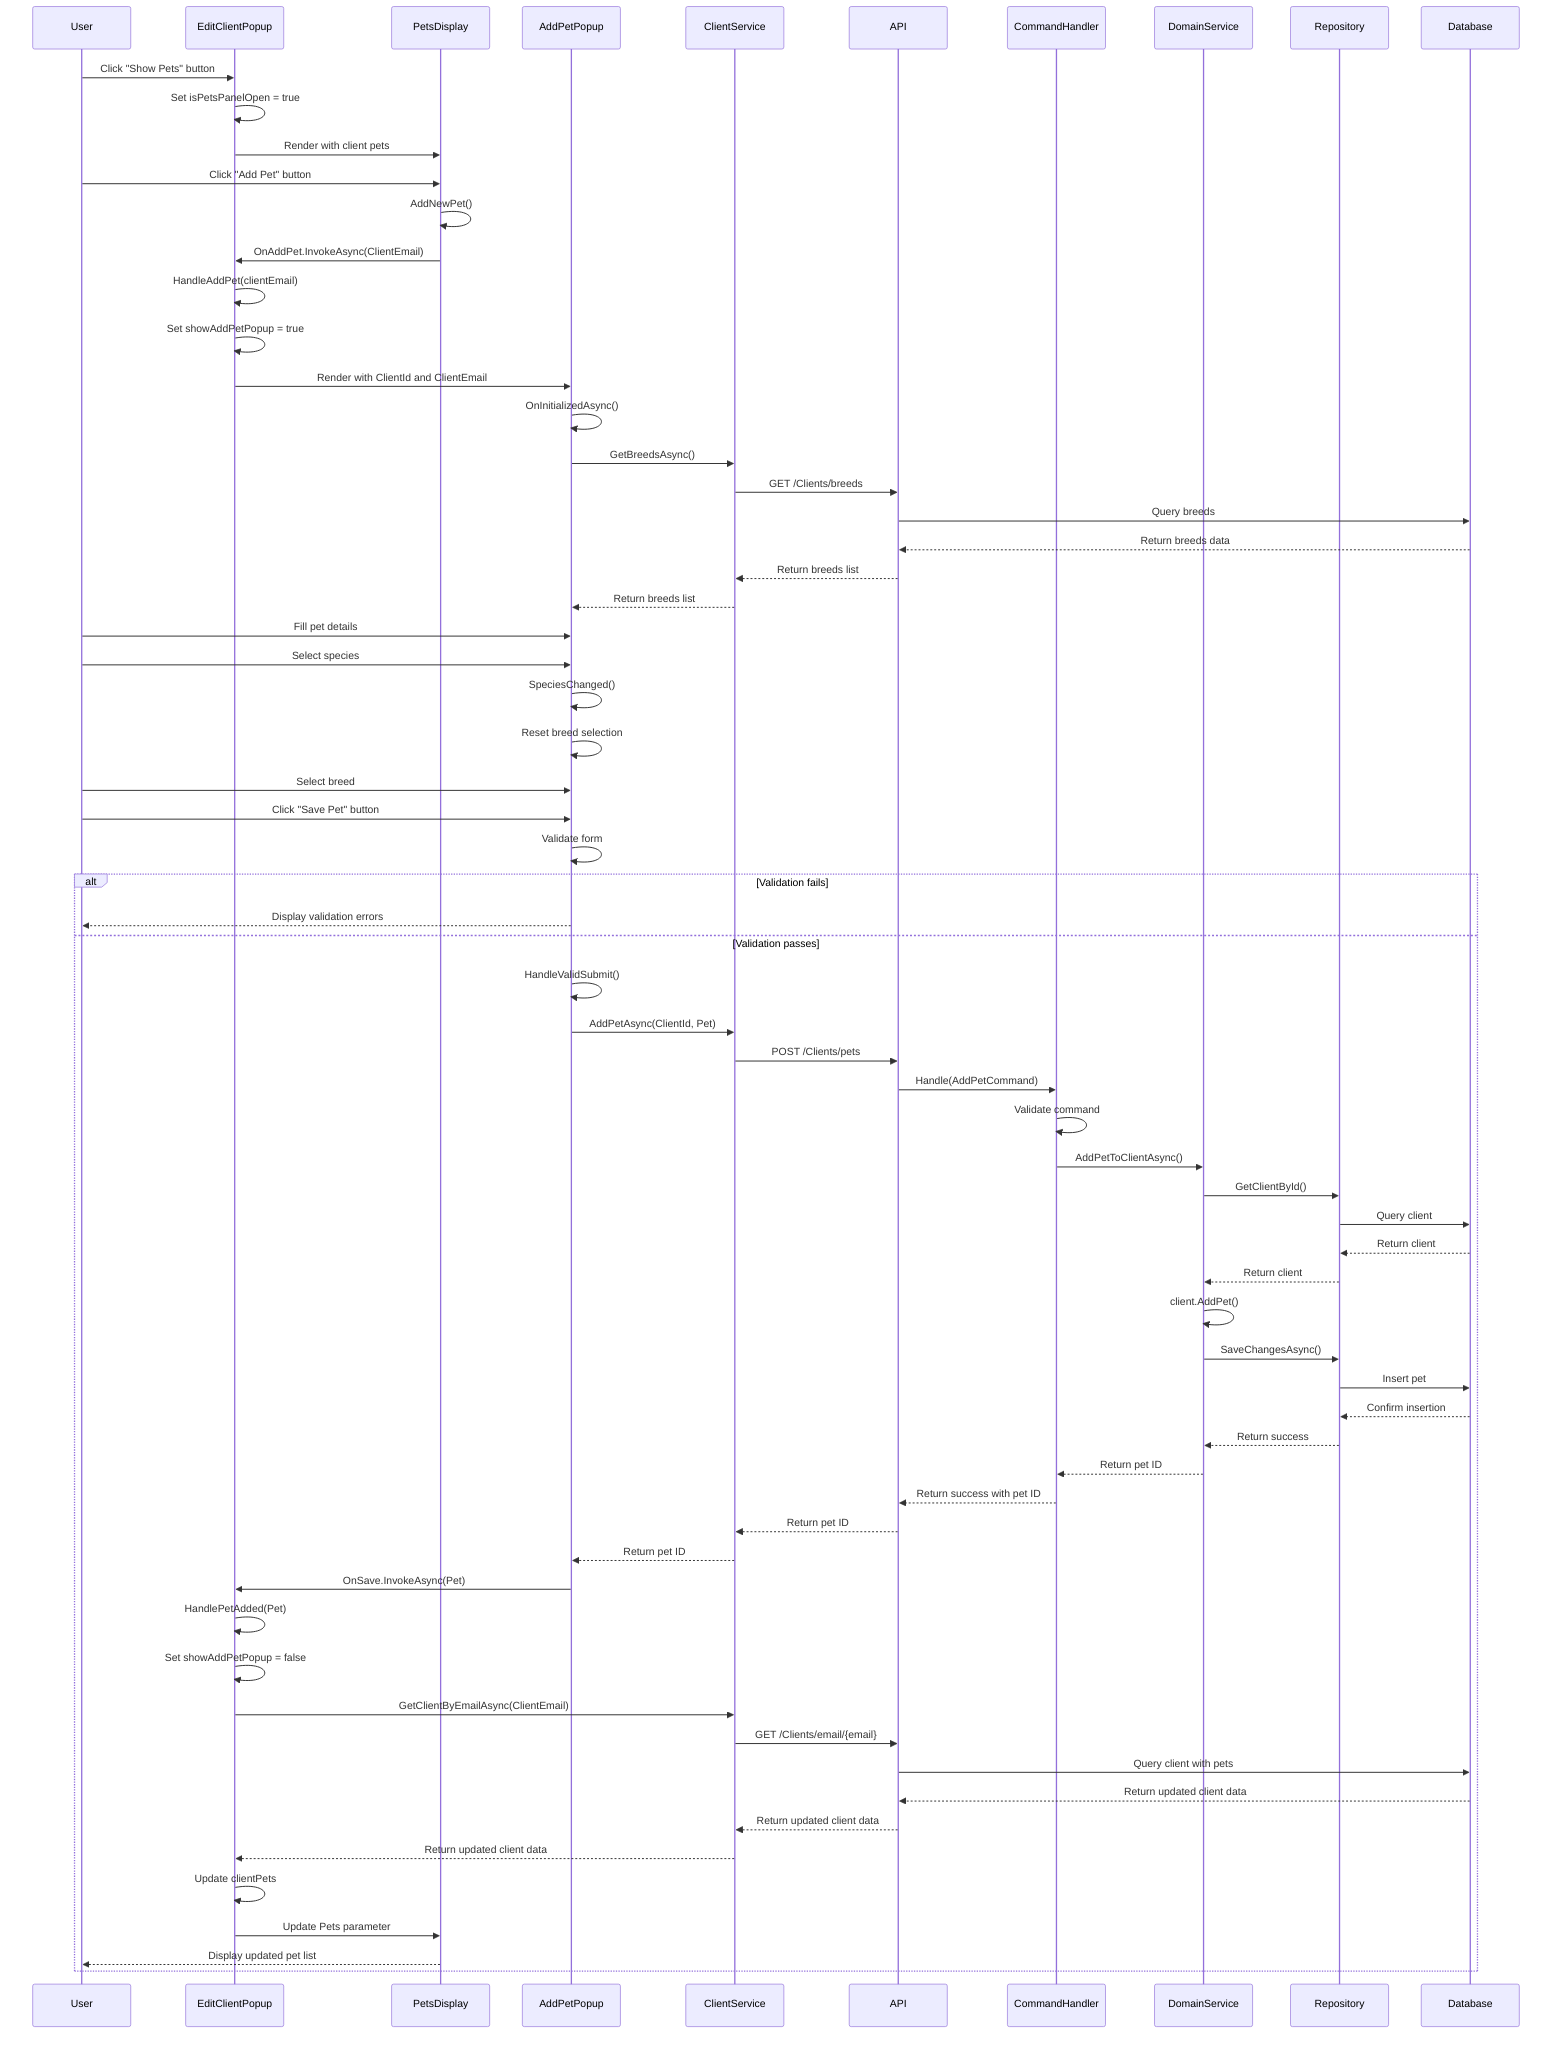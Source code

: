 sequenceDiagram
    participant User
    participant EditClientPopup
    participant PetsDisplay
    participant AddPetPopup
    participant ClientService
    participant API
    participant CommandHandler
    participant DomainService
    participant Repository
    participant Database

    User->>EditClientPopup: Click "Show Pets" button
    EditClientPopup->>EditClientPopup: Set isPetsPanelOpen = true
    EditClientPopup->>PetsDisplay: Render with client pets
    
    User->>PetsDisplay: Click "Add Pet" button
    PetsDisplay->>PetsDisplay: AddNewPet()
    PetsDisplay->>EditClientPopup: OnAddPet.InvokeAsync(ClientEmail)
    
    EditClientPopup->>EditClientPopup: HandleAddPet(clientEmail)
    EditClientPopup->>EditClientPopup: Set showAddPetPopup = true
    EditClientPopup->>AddPetPopup: Render with ClientId and ClientEmail
    
    AddPetPopup->>AddPetPopup: OnInitializedAsync()
    AddPetPopup->>ClientService: GetBreedsAsync()
    ClientService->>API: GET /Clients/breeds
    API->>Database: Query breeds
    Database-->>API: Return breeds data
    API-->>ClientService: Return breeds list
    ClientService-->>AddPetPopup: Return breeds list
    
    User->>AddPetPopup: Fill pet details
    User->>AddPetPopup: Select species
    AddPetPopup->>AddPetPopup: SpeciesChanged()
    AddPetPopup->>AddPetPopup: Reset breed selection
    
    User->>AddPetPopup: Select breed
    User->>AddPetPopup: Click "Save Pet" button
    
    AddPetPopup->>AddPetPopup: Validate form
    
    alt Validation fails
        AddPetPopup-->>User: Display validation errors
    else Validation passes
        AddPetPopup->>AddPetPopup: HandleValidSubmit()
        AddPetPopup->>ClientService: AddPetAsync(ClientId, Pet)
        
        ClientService->>API: POST /Clients/pets
        API->>CommandHandler: Handle(AddPetCommand)
        
        CommandHandler->>CommandHandler: Validate command
        CommandHandler->>DomainService: AddPetToClientAsync()
        
        DomainService->>Repository: GetClientById()
        Repository->>Database: Query client
        Database-->>Repository: Return client
        Repository-->>DomainService: Return client
        
        DomainService->>DomainService: client.AddPet()
        DomainService->>Repository: SaveChangesAsync()
        Repository->>Database: Insert pet
        Database-->>Repository: Confirm insertion
        Repository-->>DomainService: Return success
        DomainService-->>CommandHandler: Return pet ID
        CommandHandler-->>API: Return success with pet ID
        API-->>ClientService: Return pet ID
        
        ClientService-->>AddPetPopup: Return pet ID
        AddPetPopup->>EditClientPopup: OnSave.InvokeAsync(Pet)
        
        EditClientPopup->>EditClientPopup: HandlePetAdded(Pet)
        EditClientPopup->>EditClientPopup: Set showAddPetPopup = false
        EditClientPopup->>ClientService: GetClientByEmailAsync(ClientEmail)
        ClientService->>API: GET /Clients/email/{email}
        API->>Database: Query client with pets
        Database-->>API: Return updated client data
        API-->>ClientService: Return updated client data
        ClientService-->>EditClientPopup: Return updated client data
        
        EditClientPopup->>EditClientPopup: Update clientPets
        EditClientPopup->>PetsDisplay: Update Pets parameter
        PetsDisplay-->>User: Display updated pet list
    end